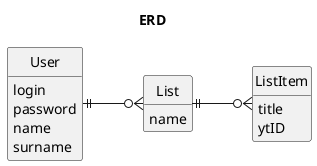 @startuml entityDiagram
title ERD
left to right direction
hide circle
skinparam linetype ortho
hide empty methods
hide empty members

entity "User" as user
{
    login
    password
    name
    surname
}

entity "List" as playlist
{
    name
}

entity "ListItem" as song
{
    title
    ytID
}

user ||--o{ playlist
playlist ||--o{ song
@enduml